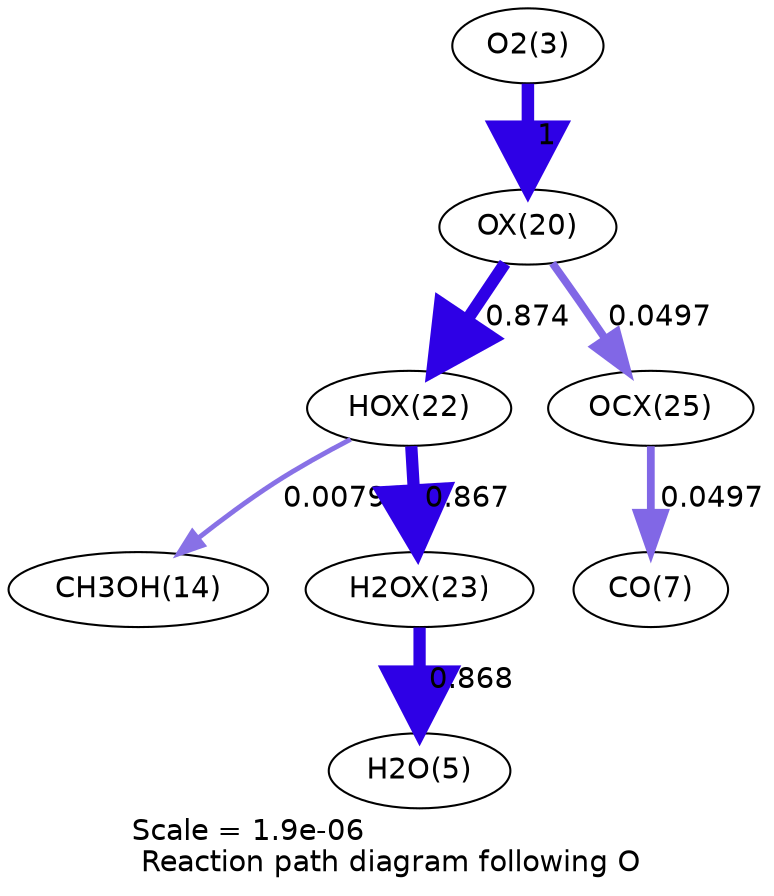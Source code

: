 digraph reaction_paths {
center=1;
s5 -> s39[fontname="Helvetica", penwidth=6, arrowsize=3, color="0.7, 1.5, 0.9"
, label=" 1"];
s39 -> s41[fontname="Helvetica", penwidth=5.9, arrowsize=2.95, color="0.7, 1.37, 0.9"
, label=" 0.874"];
s39 -> s44[fontname="Helvetica", penwidth=3.73, arrowsize=1.87, color="0.7, 0.55, 0.9"
, label=" 0.0497"];
s41 -> s16[fontname="Helvetica", penwidth=2.35, arrowsize=1.18, color="0.7, 0.508, 0.9"
, label=" 0.00796"];
s41 -> s42[fontname="Helvetica", penwidth=5.89, arrowsize=2.95, color="0.7, 1.37, 0.9"
, label=" 0.867"];
s42 -> s7[fontname="Helvetica", penwidth=5.89, arrowsize=2.95, color="0.7, 1.37, 0.9"
, label=" 0.868"];
s44 -> s9[fontname="Helvetica", penwidth=3.73, arrowsize=1.87, color="0.7, 0.55, 0.9"
, label=" 0.0497"];
s5 [ fontname="Helvetica", label="O2(3)"];
s7 [ fontname="Helvetica", label="H2O(5)"];
s9 [ fontname="Helvetica", label="CO(7)"];
s16 [ fontname="Helvetica", label="CH3OH(14)"];
s39 [ fontname="Helvetica", label="OX(20)"];
s41 [ fontname="Helvetica", label="HOX(22)"];
s42 [ fontname="Helvetica", label="H2OX(23)"];
s44 [ fontname="Helvetica", label="OCX(25)"];
 label = "Scale = 1.9e-06\l Reaction path diagram following O";
 fontname = "Helvetica";
}
